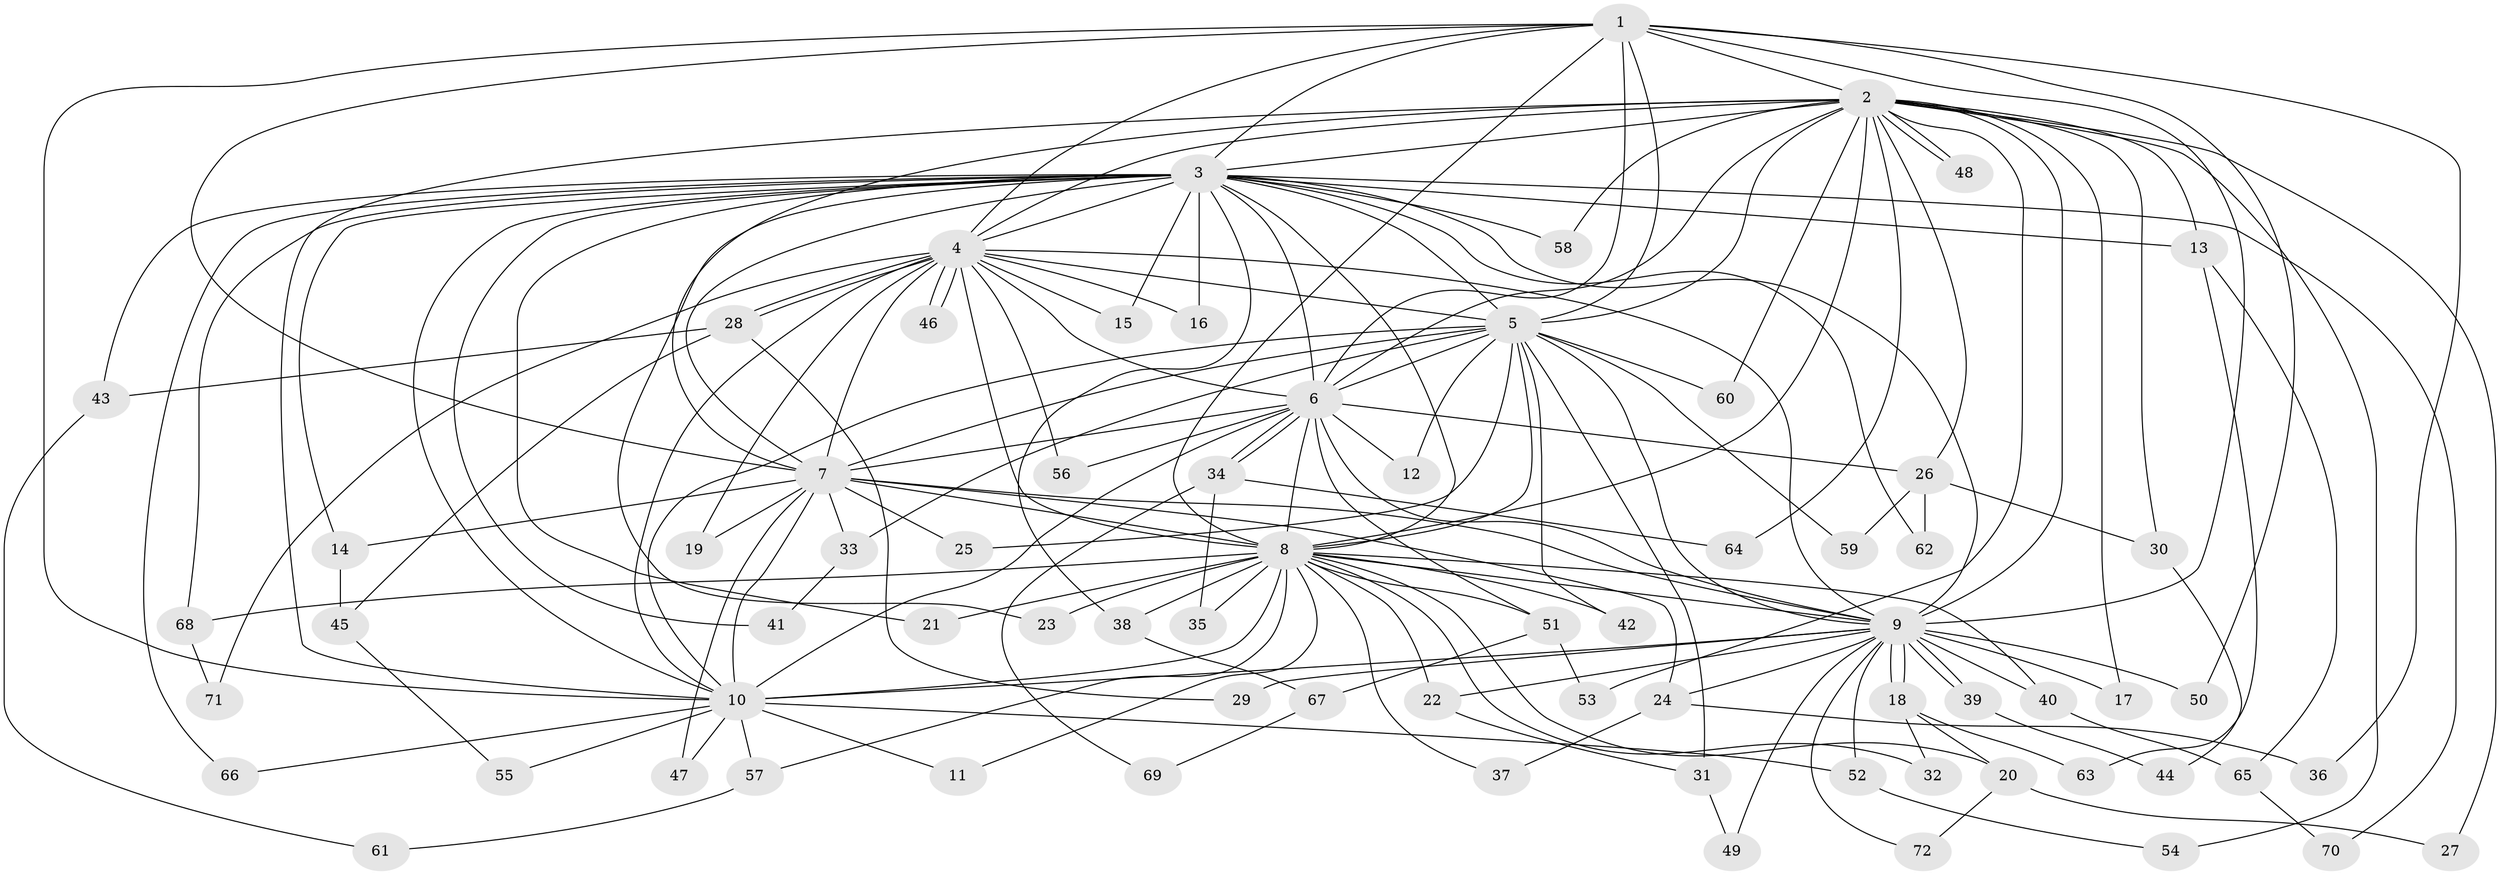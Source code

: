 // coarse degree distribution, {1: 0.5714285714285714, 2: 0.2857142857142857, 6: 0.047619047619047616, 17: 0.047619047619047616, 7: 0.047619047619047616}
// Generated by graph-tools (version 1.1) at 2025/46/03/04/25 21:46:49]
// undirected, 72 vertices, 169 edges
graph export_dot {
graph [start="1"]
  node [color=gray90,style=filled];
  1;
  2;
  3;
  4;
  5;
  6;
  7;
  8;
  9;
  10;
  11;
  12;
  13;
  14;
  15;
  16;
  17;
  18;
  19;
  20;
  21;
  22;
  23;
  24;
  25;
  26;
  27;
  28;
  29;
  30;
  31;
  32;
  33;
  34;
  35;
  36;
  37;
  38;
  39;
  40;
  41;
  42;
  43;
  44;
  45;
  46;
  47;
  48;
  49;
  50;
  51;
  52;
  53;
  54;
  55;
  56;
  57;
  58;
  59;
  60;
  61;
  62;
  63;
  64;
  65;
  66;
  67;
  68;
  69;
  70;
  71;
  72;
  1 -- 2;
  1 -- 3;
  1 -- 4;
  1 -- 5;
  1 -- 6;
  1 -- 7;
  1 -- 8;
  1 -- 9;
  1 -- 10;
  1 -- 36;
  1 -- 50;
  2 -- 3;
  2 -- 4;
  2 -- 5;
  2 -- 6;
  2 -- 7;
  2 -- 8;
  2 -- 9;
  2 -- 10;
  2 -- 13;
  2 -- 17;
  2 -- 26;
  2 -- 27;
  2 -- 30;
  2 -- 48;
  2 -- 48;
  2 -- 53;
  2 -- 54;
  2 -- 58;
  2 -- 60;
  2 -- 64;
  3 -- 4;
  3 -- 5;
  3 -- 6;
  3 -- 7;
  3 -- 8;
  3 -- 9;
  3 -- 10;
  3 -- 13;
  3 -- 14;
  3 -- 15;
  3 -- 16;
  3 -- 21;
  3 -- 23;
  3 -- 38;
  3 -- 41;
  3 -- 43;
  3 -- 58;
  3 -- 62;
  3 -- 66;
  3 -- 68;
  3 -- 70;
  4 -- 5;
  4 -- 6;
  4 -- 7;
  4 -- 8;
  4 -- 9;
  4 -- 10;
  4 -- 15;
  4 -- 16;
  4 -- 19;
  4 -- 28;
  4 -- 28;
  4 -- 46;
  4 -- 46;
  4 -- 56;
  4 -- 71;
  5 -- 6;
  5 -- 7;
  5 -- 8;
  5 -- 9;
  5 -- 10;
  5 -- 12;
  5 -- 25;
  5 -- 31;
  5 -- 33;
  5 -- 42;
  5 -- 59;
  5 -- 60;
  6 -- 7;
  6 -- 8;
  6 -- 9;
  6 -- 10;
  6 -- 12;
  6 -- 26;
  6 -- 34;
  6 -- 34;
  6 -- 51;
  6 -- 56;
  7 -- 8;
  7 -- 9;
  7 -- 10;
  7 -- 14;
  7 -- 19;
  7 -- 24;
  7 -- 25;
  7 -- 33;
  7 -- 47;
  8 -- 9;
  8 -- 10;
  8 -- 11;
  8 -- 20;
  8 -- 21;
  8 -- 22;
  8 -- 23;
  8 -- 32;
  8 -- 35;
  8 -- 37;
  8 -- 38;
  8 -- 40;
  8 -- 42;
  8 -- 51;
  8 -- 57;
  8 -- 68;
  9 -- 10;
  9 -- 17;
  9 -- 18;
  9 -- 18;
  9 -- 22;
  9 -- 24;
  9 -- 29;
  9 -- 39;
  9 -- 39;
  9 -- 40;
  9 -- 49;
  9 -- 50;
  9 -- 52;
  9 -- 72;
  10 -- 11;
  10 -- 47;
  10 -- 52;
  10 -- 55;
  10 -- 57;
  10 -- 66;
  13 -- 63;
  13 -- 65;
  14 -- 45;
  18 -- 20;
  18 -- 32;
  18 -- 63;
  20 -- 27;
  20 -- 72;
  22 -- 31;
  24 -- 36;
  24 -- 37;
  26 -- 30;
  26 -- 59;
  26 -- 62;
  28 -- 29;
  28 -- 43;
  28 -- 45;
  30 -- 44;
  31 -- 49;
  33 -- 41;
  34 -- 35;
  34 -- 64;
  34 -- 69;
  38 -- 67;
  39 -- 44;
  40 -- 65;
  43 -- 61;
  45 -- 55;
  51 -- 53;
  51 -- 67;
  52 -- 54;
  57 -- 61;
  65 -- 70;
  67 -- 69;
  68 -- 71;
}

